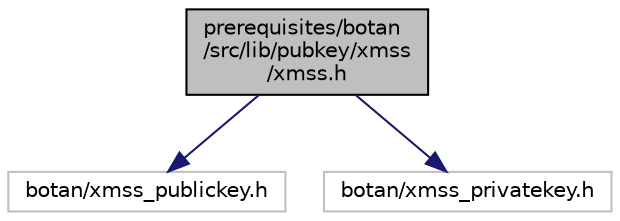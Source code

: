 digraph "prerequisites/botan/src/lib/pubkey/xmss/xmss.h"
{
  edge [fontname="Helvetica",fontsize="10",labelfontname="Helvetica",labelfontsize="10"];
  node [fontname="Helvetica",fontsize="10",shape=record];
  Node0 [label="prerequisites/botan\l/src/lib/pubkey/xmss\l/xmss.h",height=0.2,width=0.4,color="black", fillcolor="grey75", style="filled", fontcolor="black"];
  Node0 -> Node1 [color="midnightblue",fontsize="10",style="solid",fontname="Helvetica"];
  Node1 [label="botan/xmss_publickey.h",height=0.2,width=0.4,color="grey75", fillcolor="white", style="filled"];
  Node0 -> Node2 [color="midnightblue",fontsize="10",style="solid",fontname="Helvetica"];
  Node2 [label="botan/xmss_privatekey.h",height=0.2,width=0.4,color="grey75", fillcolor="white", style="filled"];
}
